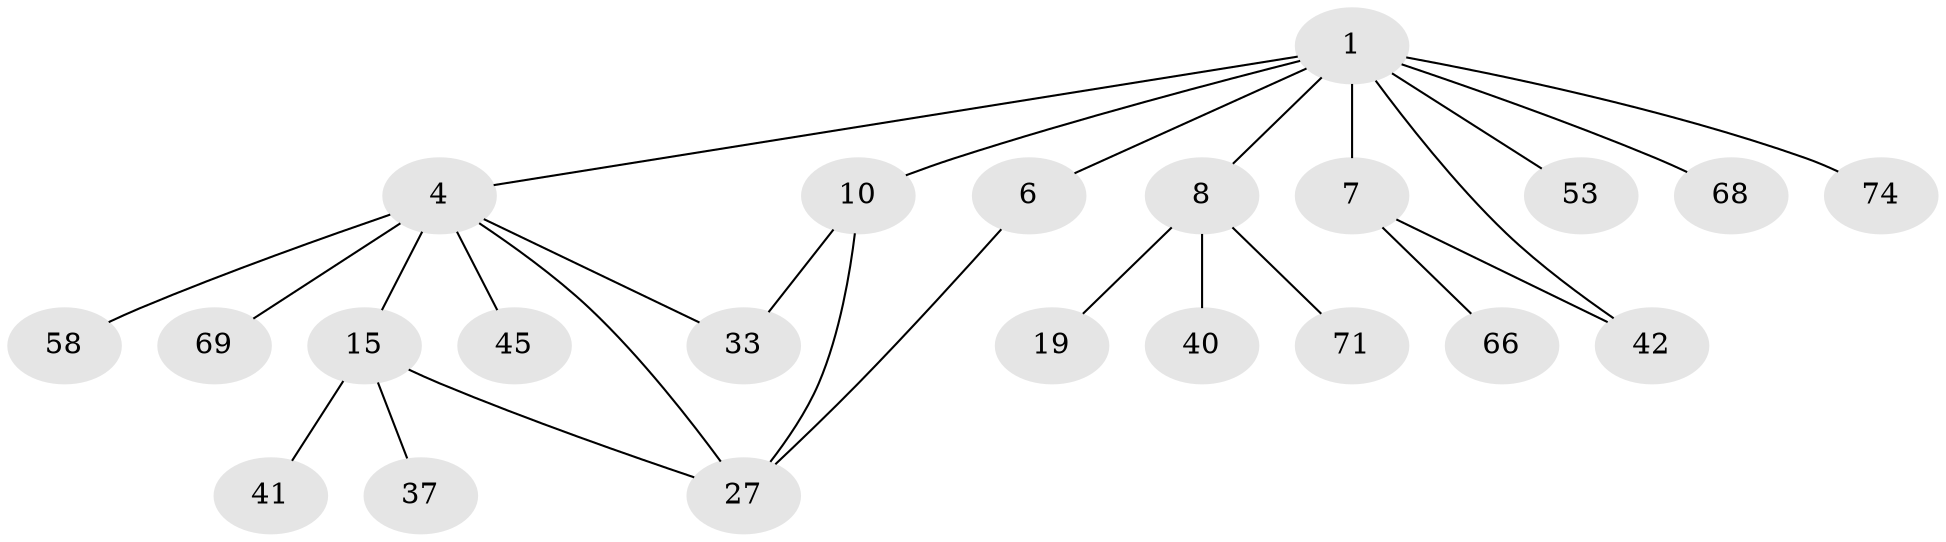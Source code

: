 // original degree distribution, {7: 0.013333333333333334, 8: 0.013333333333333334, 4: 0.09333333333333334, 5: 0.02666666666666667, 3: 0.16, 2: 0.30666666666666664, 1: 0.38666666666666666}
// Generated by graph-tools (version 1.1) at 2025/17/03/04/25 18:17:09]
// undirected, 22 vertices, 26 edges
graph export_dot {
graph [start="1"]
  node [color=gray90,style=filled];
  1 [super="+2+3+16+24+5"];
  4 [super="+36+20+11+13"];
  6 [super="+28+67+9"];
  7 [super="+29+64+49"];
  8 [super="+12+50"];
  10 [super="+65"];
  15 [super="+35+18+17"];
  19 [super="+25"];
  27 [super="+46"];
  33;
  37;
  40 [super="+51"];
  41 [super="+44"];
  42 [super="+54"];
  45 [super="+70"];
  53 [super="+72"];
  58;
  66;
  68;
  69;
  71;
  74;
  1 -- 6;
  1 -- 4;
  1 -- 68;
  1 -- 7;
  1 -- 8;
  1 -- 10;
  1 -- 53;
  1 -- 74;
  1 -- 42;
  4 -- 69;
  4 -- 27;
  4 -- 58;
  4 -- 15 [weight=2];
  4 -- 33;
  4 -- 45;
  6 -- 27;
  7 -- 42;
  7 -- 66;
  8 -- 40;
  8 -- 19;
  8 -- 71;
  10 -- 33;
  10 -- 27;
  15 -- 37;
  15 -- 41;
  15 -- 27;
}
